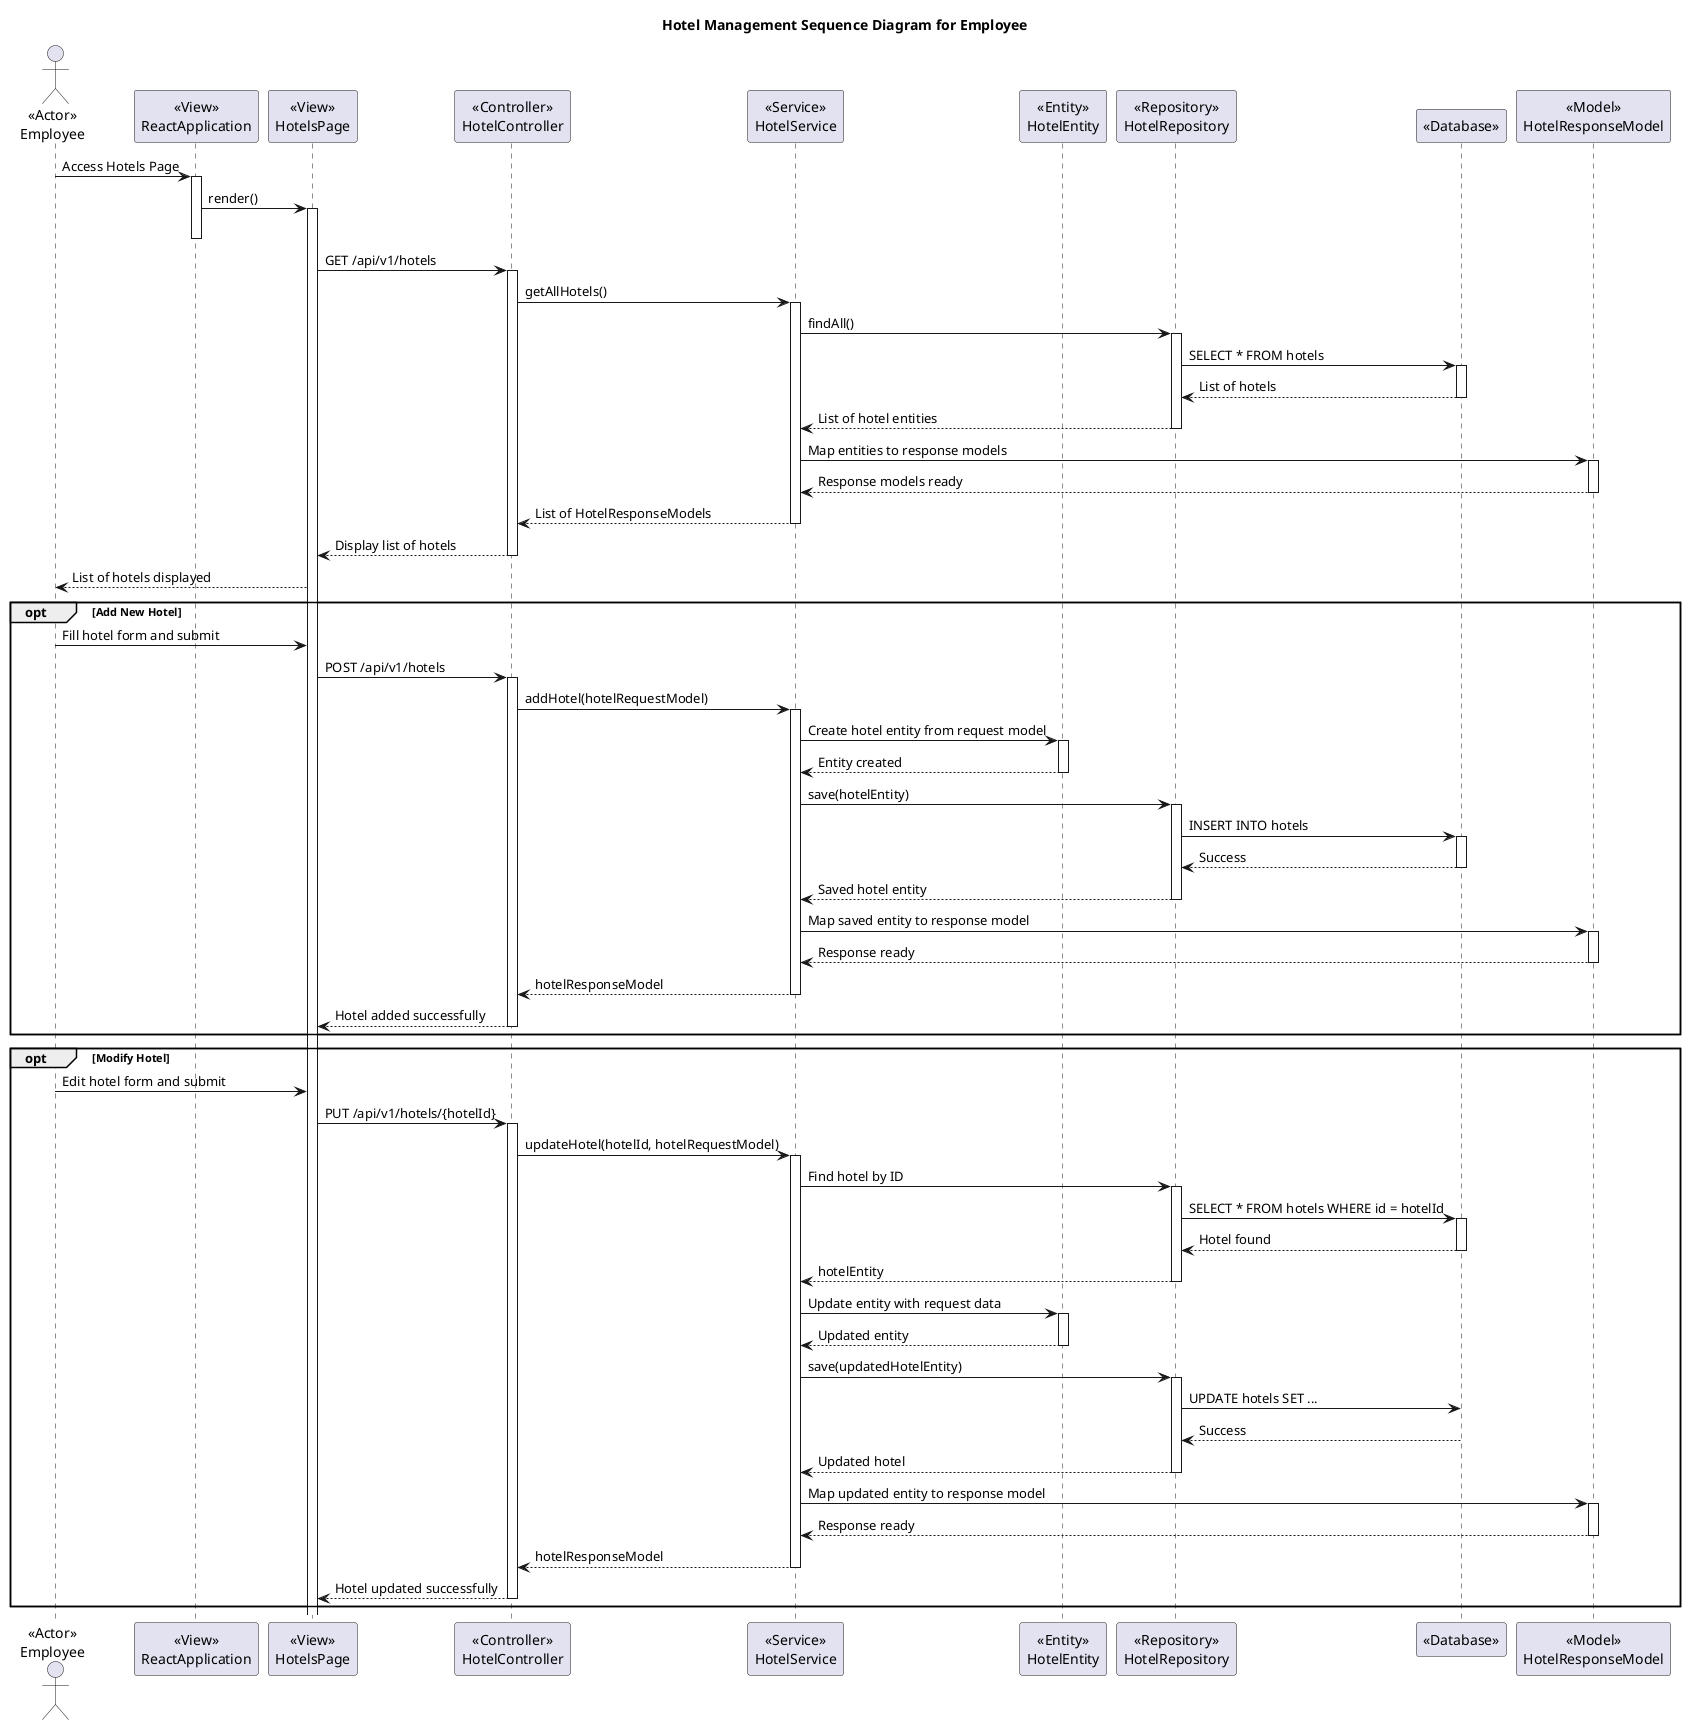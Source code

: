 @startuml
title Hotel Management Sequence Diagram for Employee

actor Employee as "<<Actor>>\nEmployee"

participant ReactApplication as "<<View>>\nReactApplication"
participant HotelsPage as "<<View>>\nHotelsPage"
participant HotelController as "<<Controller>>\nHotelController"
participant HotelService as "<<Service>>\nHotelService"
participant HotelEntity as "<<Entity>>\nHotelEntity"
participant HotelRepository as "<<Repository>>\nHotelRepository"
participant Database as "<<Database>>"
participant HotelResponseModel as "<<Model>>\nHotelResponseModel"

Employee -> ReactApplication : Access Hotels Page
activate ReactApplication

ReactApplication -> HotelsPage : render()
activate HotelsPage
deactivate ReactApplication

HotelsPage -> HotelController : GET /api/v1/hotels
activate HotelController

HotelController -> HotelService : getAllHotels()
activate HotelService

HotelService -> HotelRepository : findAll()
activate HotelRepository

HotelRepository -> Database : SELECT * FROM hotels
activate Database
Database --> HotelRepository : List of hotels
deactivate Database

HotelRepository --> HotelService : List of hotel entities
deactivate HotelRepository

HotelService -> HotelResponseModel : Map entities to response models
activate HotelResponseModel
HotelResponseModel --> HotelService : Response models ready
deactivate HotelResponseModel

HotelService --> HotelController : List of HotelResponseModels
deactivate HotelService

HotelController --> HotelsPage : Display list of hotels
deactivate HotelController

HotelsPage --> Employee : List of hotels displayed

opt Add New Hotel
    Employee -> HotelsPage : Fill hotel form and submit
    HotelsPage -> HotelController : POST /api/v1/hotels
    activate HotelController

    HotelController -> HotelService : addHotel(hotelRequestModel)
    activate HotelService

    HotelService -> HotelEntity : Create hotel entity from request model
    activate HotelEntity
    HotelEntity --> HotelService : Entity created
    deactivate HotelEntity

    HotelService -> HotelRepository : save(hotelEntity)
    activate HotelRepository
    HotelRepository -> Database : INSERT INTO hotels
    activate Database
    Database --> HotelRepository : Success
    deactivate Database
    HotelRepository --> HotelService : Saved hotel entity
    deactivate HotelRepository

    HotelService -> HotelResponseModel : Map saved entity to response model
    activate HotelResponseModel
    HotelResponseModel --> HotelService : Response ready
    deactivate HotelResponseModel

    HotelService --> HotelController : hotelResponseModel
    deactivate HotelService
    HotelController --> HotelsPage : Hotel added successfully
    deactivate HotelController
end

opt Modify Hotel
    Employee -> HotelsPage : Edit hotel form and submit
    HotelsPage -> HotelController : PUT /api/v1/hotels/{hotelId}
    activate HotelController

    HotelController -> HotelService : updateHotel(hotelId, hotelRequestModel)
    activate HotelService

    HotelService -> HotelRepository : Find hotel by ID
    activate HotelRepository
    HotelRepository -> Database : SELECT * FROM hotels WHERE id = hotelId
    activate Database
    Database --> HotelRepository : Hotel found
    deactivate Database
    HotelRepository --> HotelService : hotelEntity
    deactivate HotelRepository

    HotelService -> HotelEntity : Update entity with request data
    activate HotelEntity
    HotelEntity --> HotelService : Updated entity
    deactivate HotelEntity

    HotelService -> HotelRepository : save(updatedHotelEntity)
    activate HotelRepository
    HotelRepository -> Database : UPDATE hotels SET ...
    Database --> HotelRepository : Success
    deactivate Database
    HotelRepository --> HotelService : Updated hotel
    deactivate HotelRepository

    HotelService -> HotelResponseModel : Map updated entity to response model
    activate HotelResponseModel
    HotelResponseModel --> HotelService : Response ready
    deactivate HotelResponseModel

    HotelService --> HotelController : hotelResponseModel
    deactivate HotelService
    HotelController --> HotelsPage : Hotel updated successfully
    deactivate HotelController
end

@enduml
